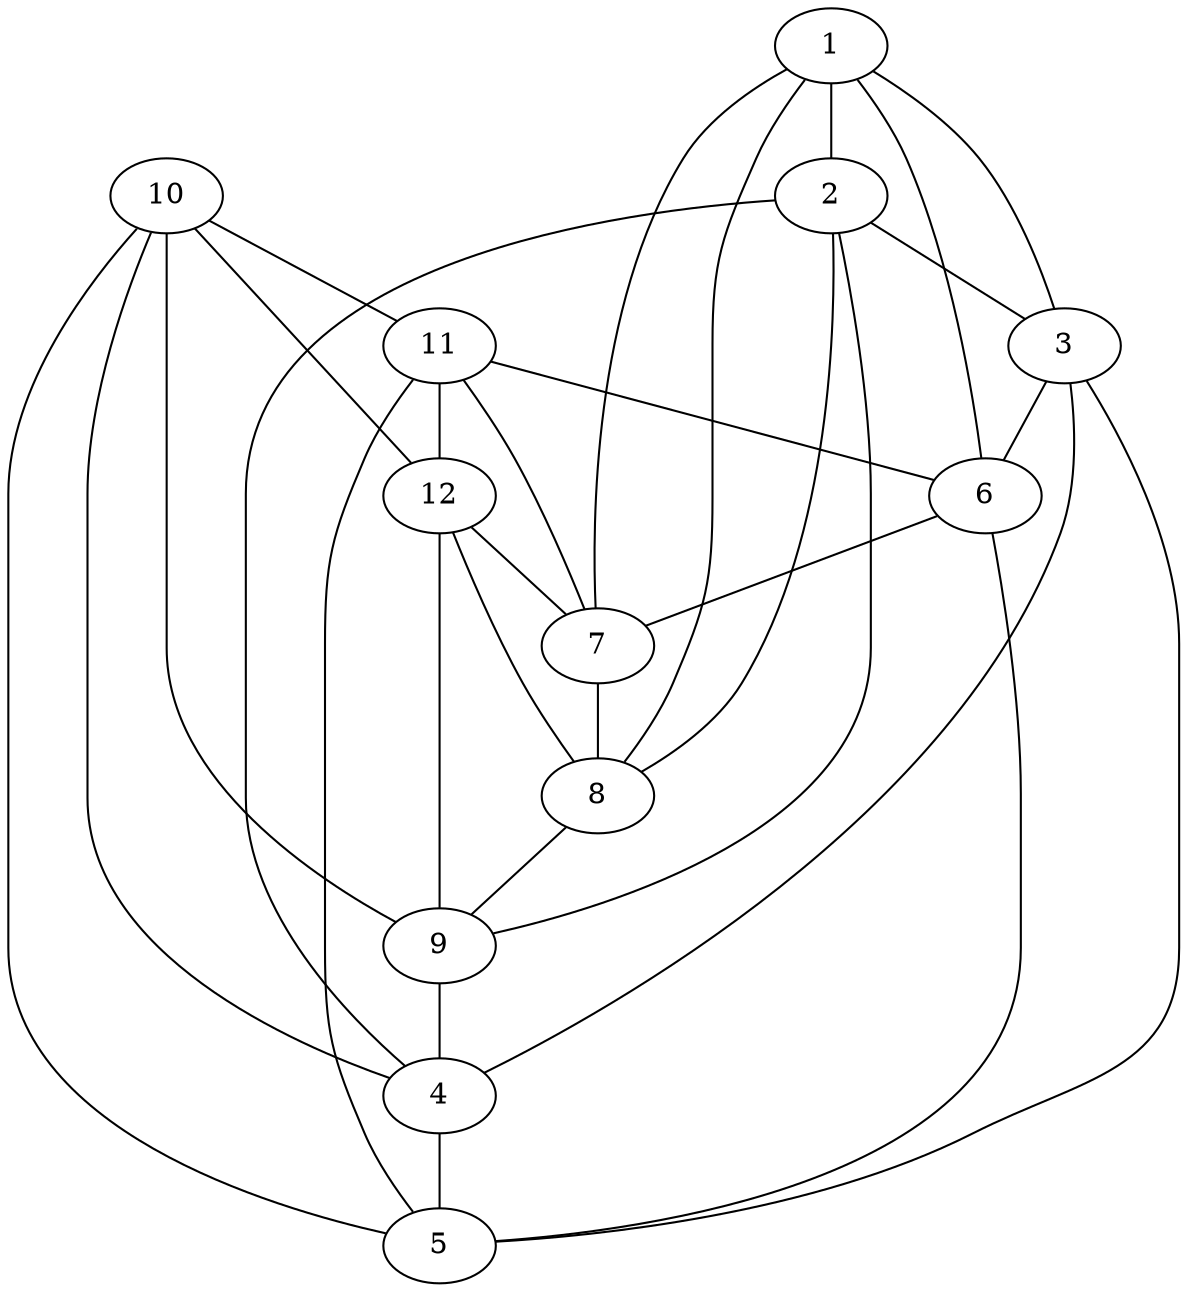 graph Icosahedron {
	1 -- 2 -- 3 -- 1;
	4 -- 5 -- 6 -- 7 -- 8 -- 9 -- 4;
	10 -- 11 -- 12 -- 10;
	1 -- 6;
	1 -- 7;
	1 -- 8;
	2 -- 4;
	2 -- 8;
	2 -- 9;
	3 -- 4;
	3 -- 5;
	3 -- 6;
	10 -- 4;
	10 -- 5;
	10 -- 9;
	11 -- 5;
	11 -- 6;
	11 -- 7;
	12 -- 7;
	12 -- 8;
	12 -- 9;
}
